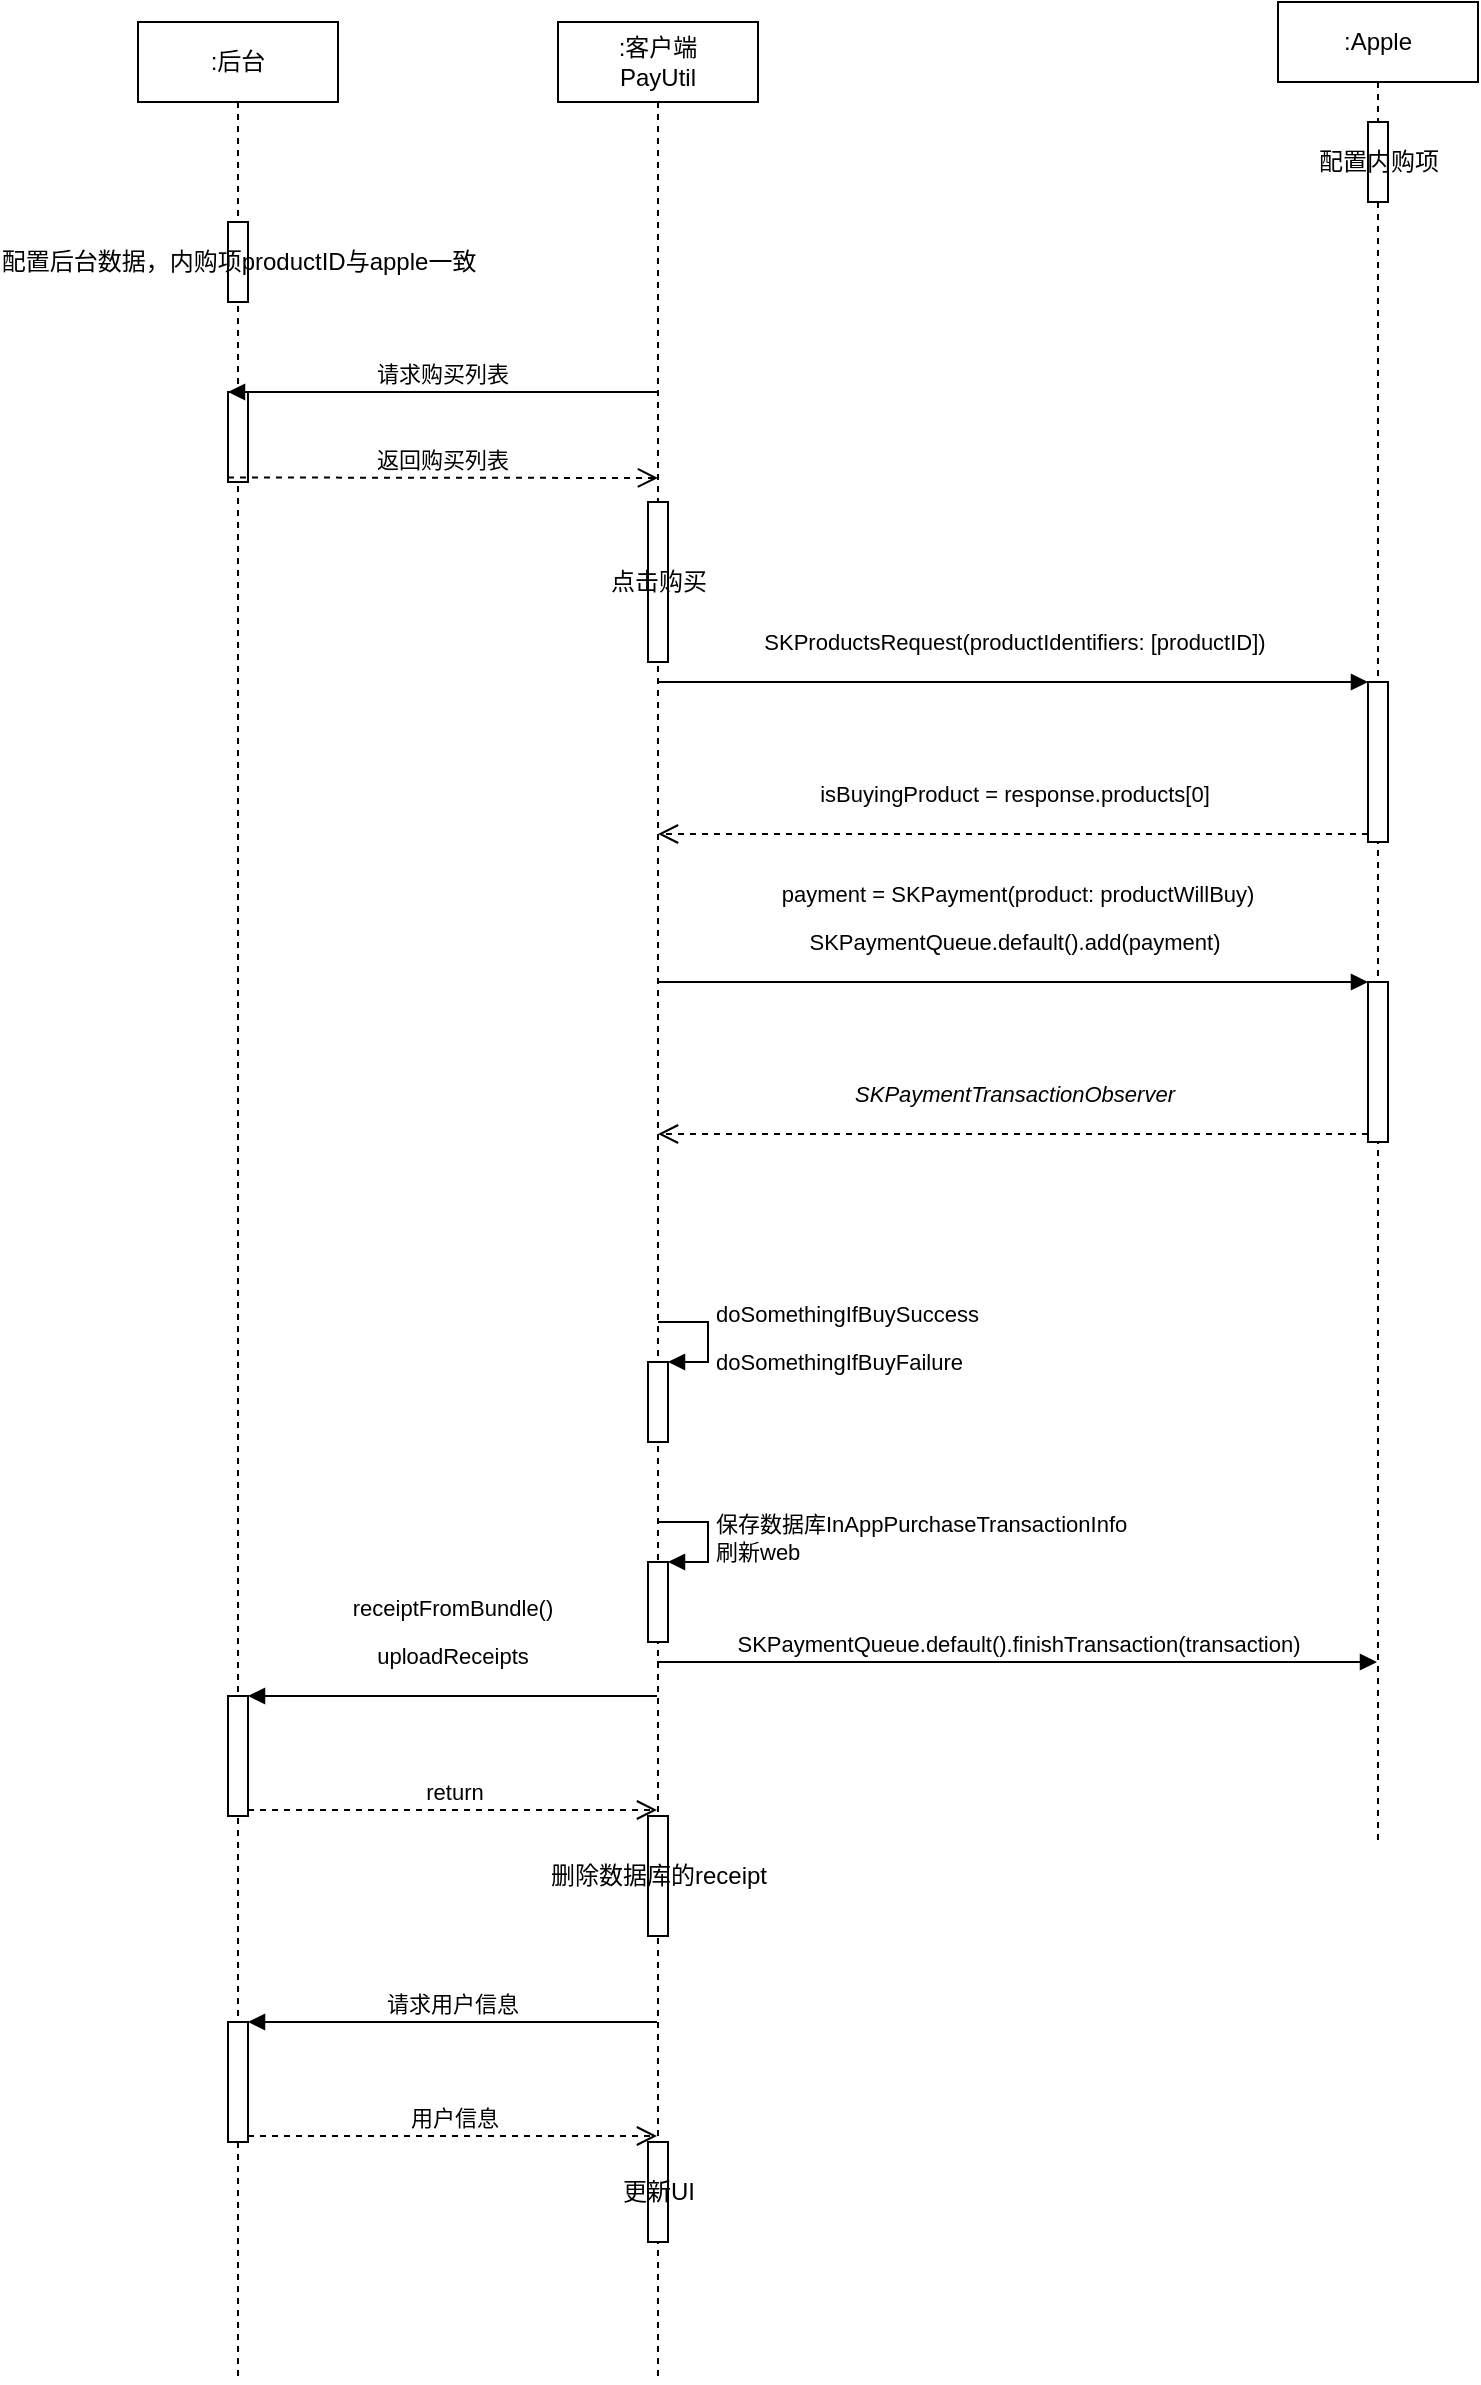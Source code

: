 <mxfile version="10.8.9" type="github"><diagram id="4eBIGoO_rsRismIVGz12" name="第 1 页"><mxGraphModel dx="730" dy="543" grid="1" gridSize="10" guides="1" tooltips="1" connect="1" arrows="1" fold="1" page="1" pageScale="1" pageWidth="2339" pageHeight="3300" math="0" shadow="0"><root><mxCell id="0"/><mxCell id="1" parent="0"/><mxCell id="7kO3Y3k7ZSciHGX-NRvG-1" value=":后台" style="shape=umlLifeline;perimeter=lifelinePerimeter;whiteSpace=wrap;html=1;container=1;collapsible=0;recursiveResize=0;outlineConnect=0;" vertex="1" parent="1"><mxGeometry x="240" y="120" width="100" height="1180" as="geometry"/></mxCell><mxCell id="7kO3Y3k7ZSciHGX-NRvG-10" value="" style="html=1;points=[];perimeter=orthogonalPerimeter;" vertex="1" parent="7kO3Y3k7ZSciHGX-NRvG-1"><mxGeometry x="45" y="185" width="10" height="45" as="geometry"/></mxCell><mxCell id="7kO3Y3k7ZSciHGX-NRvG-17" value="配置后台数据，内购项productID与apple一致&lt;br&gt;" style="html=1;points=[];perimeter=orthogonalPerimeter;" vertex="1" parent="7kO3Y3k7ZSciHGX-NRvG-1"><mxGeometry x="45" y="100" width="10" height="40" as="geometry"/></mxCell><mxCell id="7kO3Y3k7ZSciHGX-NRvG-41" value="" style="html=1;points=[];perimeter=orthogonalPerimeter;" vertex="1" parent="7kO3Y3k7ZSciHGX-NRvG-1"><mxGeometry x="45" y="837" width="10" height="60" as="geometry"/></mxCell><mxCell id="7kO3Y3k7ZSciHGX-NRvG-46" value="" style="html=1;points=[];perimeter=orthogonalPerimeter;" vertex="1" parent="7kO3Y3k7ZSciHGX-NRvG-1"><mxGeometry x="45" y="1000" width="10" height="60" as="geometry"/></mxCell><mxCell id="7kO3Y3k7ZSciHGX-NRvG-3" value=":Apple" style="shape=umlLifeline;perimeter=lifelinePerimeter;whiteSpace=wrap;html=1;container=1;collapsible=0;recursiveResize=0;outlineConnect=0;" vertex="1" parent="1"><mxGeometry x="810" y="110" width="100" height="920" as="geometry"/></mxCell><mxCell id="7kO3Y3k7ZSciHGX-NRvG-16" value="配置内购项" style="html=1;points=[];perimeter=orthogonalPerimeter;" vertex="1" parent="7kO3Y3k7ZSciHGX-NRvG-3"><mxGeometry x="45" y="60" width="10" height="40" as="geometry"/></mxCell><mxCell id="7kO3Y3k7ZSciHGX-NRvG-25" value="" style="html=1;points=[];perimeter=orthogonalPerimeter;" vertex="1" parent="7kO3Y3k7ZSciHGX-NRvG-3"><mxGeometry x="45" y="340" width="10" height="80" as="geometry"/></mxCell><mxCell id="7kO3Y3k7ZSciHGX-NRvG-29" value="" style="html=1;points=[];perimeter=orthogonalPerimeter;" vertex="1" parent="7kO3Y3k7ZSciHGX-NRvG-3"><mxGeometry x="45" y="490" width="10" height="80" as="geometry"/></mxCell><mxCell id="7kO3Y3k7ZSciHGX-NRvG-4" value=":客户端&lt;br&gt;PayUtil&lt;br&gt;" style="shape=umlLifeline;perimeter=lifelinePerimeter;whiteSpace=wrap;html=1;container=1;collapsible=0;recursiveResize=0;outlineConnect=0;" vertex="1" parent="1"><mxGeometry x="450" y="120" width="100" height="1180" as="geometry"/></mxCell><mxCell id="7kO3Y3k7ZSciHGX-NRvG-24" value="点击购买" style="html=1;points=[];perimeter=orthogonalPerimeter;" vertex="1" parent="7kO3Y3k7ZSciHGX-NRvG-4"><mxGeometry x="45" y="240" width="10" height="80" as="geometry"/></mxCell><mxCell id="7kO3Y3k7ZSciHGX-NRvG-36" value="" style="html=1;points=[];perimeter=orthogonalPerimeter;" vertex="1" parent="7kO3Y3k7ZSciHGX-NRvG-4"><mxGeometry x="45" y="670" width="10" height="40" as="geometry"/></mxCell><mxCell id="7kO3Y3k7ZSciHGX-NRvG-37" value="&lt;p&gt;doSomethingIfBuySuccess&lt;/p&gt;&lt;p&gt;doSomethingIfBuyFailure&lt;/p&gt;" style="edgeStyle=orthogonalEdgeStyle;html=1;align=left;spacingLeft=2;endArrow=block;rounded=0;entryX=1;entryY=0;" edge="1" target="7kO3Y3k7ZSciHGX-NRvG-36" parent="7kO3Y3k7ZSciHGX-NRvG-4"><mxGeometry relative="1" as="geometry"><mxPoint x="50" y="650" as="sourcePoint"/><Array as="points"><mxPoint x="75" y="650"/></Array></mxGeometry></mxCell><mxCell id="7kO3Y3k7ZSciHGX-NRvG-39" value="" style="html=1;points=[];perimeter=orthogonalPerimeter;" vertex="1" parent="7kO3Y3k7ZSciHGX-NRvG-4"><mxGeometry x="45" y="770" width="10" height="40" as="geometry"/></mxCell><mxCell id="7kO3Y3k7ZSciHGX-NRvG-40" value="保存数据库&lt;span&gt;InAppPurchaseTransactionInfo&lt;br&gt;刷新web&lt;br&gt;&lt;/span&gt;" style="edgeStyle=orthogonalEdgeStyle;html=1;align=left;spacingLeft=2;endArrow=block;rounded=0;entryX=1;entryY=0;" edge="1" target="7kO3Y3k7ZSciHGX-NRvG-39" parent="7kO3Y3k7ZSciHGX-NRvG-4"><mxGeometry relative="1" as="geometry"><mxPoint x="50" y="750" as="sourcePoint"/><Array as="points"><mxPoint x="75" y="750"/></Array></mxGeometry></mxCell><mxCell id="7kO3Y3k7ZSciHGX-NRvG-44" value="&lt;span&gt;删除数据库的receipt&lt;/span&gt;" style="html=1;points=[];perimeter=orthogonalPerimeter;" vertex="1" parent="7kO3Y3k7ZSciHGX-NRvG-4"><mxGeometry x="45" y="897" width="10" height="60" as="geometry"/></mxCell><mxCell id="7kO3Y3k7ZSciHGX-NRvG-49" value="更新UI" style="html=1;points=[];perimeter=orthogonalPerimeter;" vertex="1" parent="7kO3Y3k7ZSciHGX-NRvG-4"><mxGeometry x="45" y="1060" width="10" height="50" as="geometry"/></mxCell><mxCell id="7kO3Y3k7ZSciHGX-NRvG-11" value="请求购买列表" style="html=1;verticalAlign=bottom;endArrow=block;entryX=0;entryY=0;" edge="1" target="7kO3Y3k7ZSciHGX-NRvG-10" parent="1" source="7kO3Y3k7ZSciHGX-NRvG-4"><mxGeometry relative="1" as="geometry"><mxPoint x="215" y="200" as="sourcePoint"/></mxGeometry></mxCell><mxCell id="7kO3Y3k7ZSciHGX-NRvG-12" value="返回购买列表" style="html=1;verticalAlign=bottom;endArrow=open;dashed=1;endSize=8;exitX=0;exitY=0.95;" edge="1" source="7kO3Y3k7ZSciHGX-NRvG-10" parent="1"><mxGeometry relative="1" as="geometry"><mxPoint x="500" y="348" as="targetPoint"/></mxGeometry></mxCell><mxCell id="7kO3Y3k7ZSciHGX-NRvG-26" value="&lt;p&gt;SKProductsRequest(productIdentifiers: [productID])&lt;/p&gt;" style="html=1;verticalAlign=bottom;endArrow=block;entryX=0;entryY=0;" edge="1" target="7kO3Y3k7ZSciHGX-NRvG-25" parent="1" source="7kO3Y3k7ZSciHGX-NRvG-4"><mxGeometry relative="1" as="geometry"><mxPoint x="625" y="440" as="sourcePoint"/></mxGeometry></mxCell><mxCell id="7kO3Y3k7ZSciHGX-NRvG-27" value="&lt;p&gt;&lt;span&gt;isBuyingProduct =&amp;nbsp;&lt;/span&gt;response.&lt;span&gt;products&lt;/span&gt;[&lt;span&gt;0&lt;/span&gt;]&lt;/p&gt;" style="html=1;verticalAlign=bottom;endArrow=open;dashed=1;endSize=8;exitX=0;exitY=0.95;" edge="1" source="7kO3Y3k7ZSciHGX-NRvG-25" parent="1" target="7kO3Y3k7ZSciHGX-NRvG-4"><mxGeometry relative="1" as="geometry"><mxPoint x="625" y="516" as="targetPoint"/></mxGeometry></mxCell><mxCell id="7kO3Y3k7ZSciHGX-NRvG-30" value="&lt;p&gt;&lt;span&gt;&amp;nbsp;payment&amp;nbsp;&lt;/span&gt;&lt;span&gt;= SKPayment&lt;/span&gt;(product: productWillBuy)&lt;/p&gt;&lt;p&gt;&lt;span&gt;SKPaymentQueue&lt;/span&gt;.&lt;span&gt;default&lt;/span&gt;().&lt;span&gt;add&lt;/span&gt;(payment)&lt;/p&gt;" style="html=1;verticalAlign=bottom;endArrow=block;entryX=0;entryY=0;" edge="1" target="7kO3Y3k7ZSciHGX-NRvG-29" parent="1" source="7kO3Y3k7ZSciHGX-NRvG-4"><mxGeometry relative="1" as="geometry"><mxPoint x="785" y="600" as="sourcePoint"/></mxGeometry></mxCell><mxCell id="7kO3Y3k7ZSciHGX-NRvG-31" value="&lt;p&gt;&lt;i&gt;SKPaymentTransactionObserver&lt;/i&gt;&lt;/p&gt;" style="html=1;verticalAlign=bottom;endArrow=open;dashed=1;endSize=8;exitX=0;exitY=0.95;" edge="1" source="7kO3Y3k7ZSciHGX-NRvG-29" parent="1" target="7kO3Y3k7ZSciHGX-NRvG-4"><mxGeometry relative="1" as="geometry"><mxPoint x="785" y="676" as="targetPoint"/></mxGeometry></mxCell><mxCell id="7kO3Y3k7ZSciHGX-NRvG-35" value="&lt;p&gt;&lt;br&gt;&lt;/p&gt;" style="text;html=1;resizable=0;points=[];autosize=1;align=left;verticalAlign=top;spacingTop=-4;" vertex="1" parent="1"><mxGeometry x="545" y="900" width="20" height="40" as="geometry"/></mxCell><mxCell id="7kO3Y3k7ZSciHGX-NRvG-38" value="&lt;span&gt;SKPaymentQueue&lt;/span&gt;&lt;span&gt;.&lt;/span&gt;&lt;span&gt;default&lt;/span&gt;&lt;span&gt;().&lt;/span&gt;&lt;span&gt;finishTransaction&lt;/span&gt;&lt;span&gt;(transaction)&lt;/span&gt;&lt;br&gt;" style="html=1;verticalAlign=bottom;endArrow=block;" edge="1" parent="1"><mxGeometry width="80" relative="1" as="geometry"><mxPoint x="499.5" y="940" as="sourcePoint"/><mxPoint x="859.5" y="940" as="targetPoint"/><Array as="points"><mxPoint x="850" y="940"/></Array></mxGeometry></mxCell><mxCell id="7kO3Y3k7ZSciHGX-NRvG-42" value="&lt;p&gt;receiptFromBundle()&lt;/p&gt;&lt;p&gt;uploadReceipts&lt;/p&gt;" style="html=1;verticalAlign=bottom;endArrow=block;entryX=1;entryY=0;" edge="1" target="7kO3Y3k7ZSciHGX-NRvG-41" parent="1" source="7kO3Y3k7ZSciHGX-NRvG-4"><mxGeometry relative="1" as="geometry"><mxPoint x="355" y="940" as="sourcePoint"/></mxGeometry></mxCell><mxCell id="7kO3Y3k7ZSciHGX-NRvG-43" value="return" style="html=1;verticalAlign=bottom;endArrow=open;dashed=1;endSize=8;exitX=1;exitY=0.95;" edge="1" source="7kO3Y3k7ZSciHGX-NRvG-41" parent="1" target="7kO3Y3k7ZSciHGX-NRvG-4"><mxGeometry relative="1" as="geometry"><mxPoint x="355" y="997" as="targetPoint"/></mxGeometry></mxCell><mxCell id="7kO3Y3k7ZSciHGX-NRvG-47" value="请求用户信息" style="html=1;verticalAlign=bottom;endArrow=block;entryX=1;entryY=0;" edge="1" target="7kO3Y3k7ZSciHGX-NRvG-46" parent="1" source="7kO3Y3k7ZSciHGX-NRvG-4"><mxGeometry relative="1" as="geometry"><mxPoint x="355" y="1120" as="sourcePoint"/></mxGeometry></mxCell><mxCell id="7kO3Y3k7ZSciHGX-NRvG-48" value="用户信息" style="html=1;verticalAlign=bottom;endArrow=open;dashed=1;endSize=8;exitX=1;exitY=0.95;" edge="1" source="7kO3Y3k7ZSciHGX-NRvG-46" parent="1" target="7kO3Y3k7ZSciHGX-NRvG-4"><mxGeometry relative="1" as="geometry"><mxPoint x="355" y="1177" as="targetPoint"/></mxGeometry></mxCell></root></mxGraphModel></diagram></mxfile>